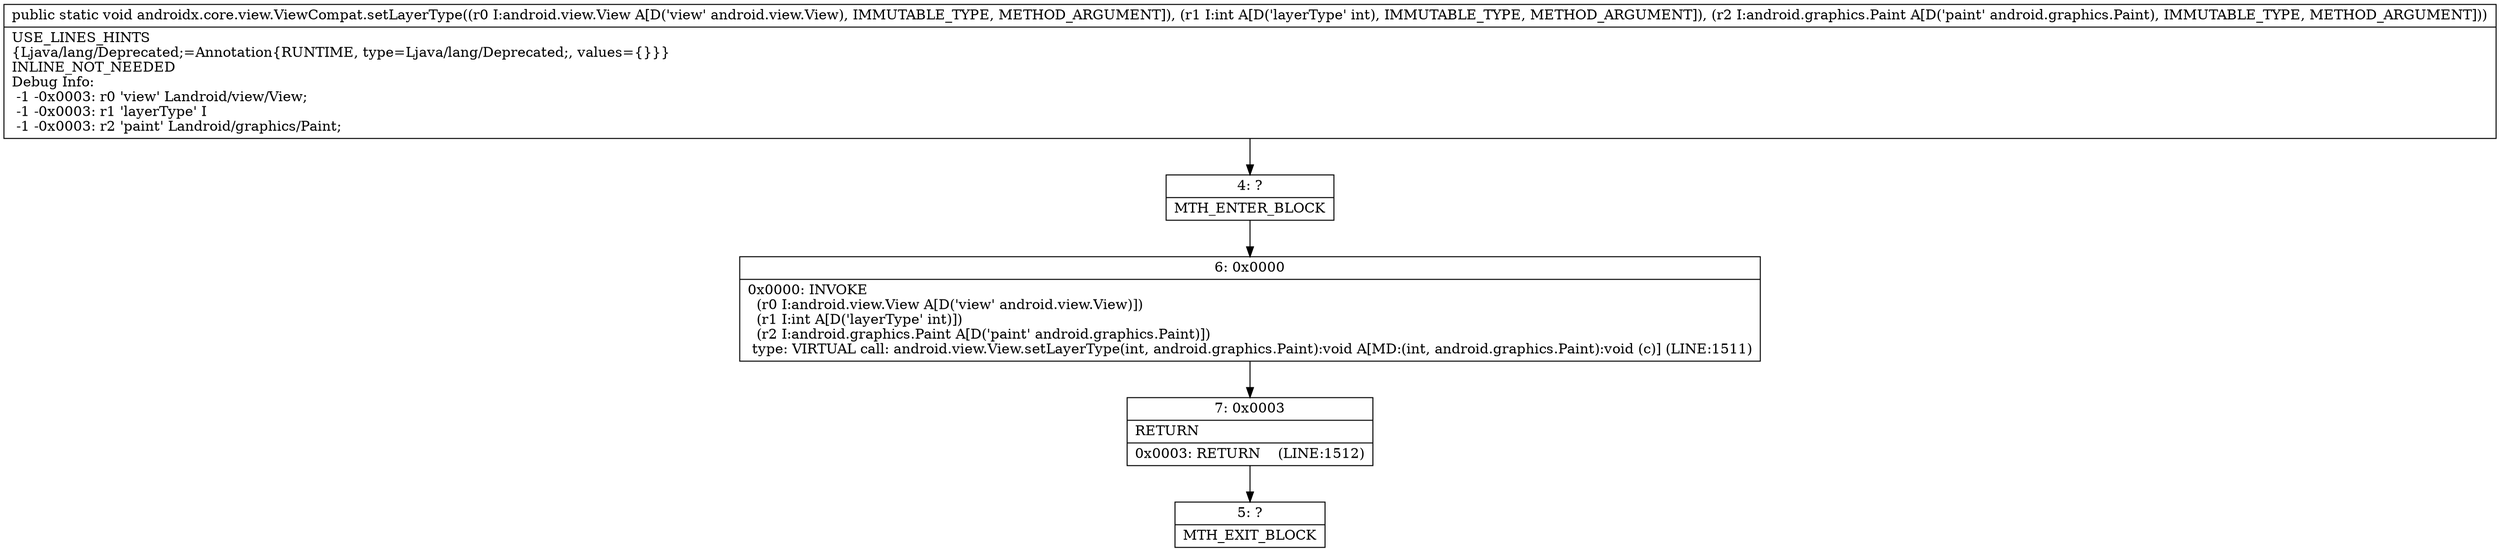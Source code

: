 digraph "CFG forandroidx.core.view.ViewCompat.setLayerType(Landroid\/view\/View;ILandroid\/graphics\/Paint;)V" {
Node_4 [shape=record,label="{4\:\ ?|MTH_ENTER_BLOCK\l}"];
Node_6 [shape=record,label="{6\:\ 0x0000|0x0000: INVOKE  \l  (r0 I:android.view.View A[D('view' android.view.View)])\l  (r1 I:int A[D('layerType' int)])\l  (r2 I:android.graphics.Paint A[D('paint' android.graphics.Paint)])\l type: VIRTUAL call: android.view.View.setLayerType(int, android.graphics.Paint):void A[MD:(int, android.graphics.Paint):void (c)] (LINE:1511)\l}"];
Node_7 [shape=record,label="{7\:\ 0x0003|RETURN\l|0x0003: RETURN    (LINE:1512)\l}"];
Node_5 [shape=record,label="{5\:\ ?|MTH_EXIT_BLOCK\l}"];
MethodNode[shape=record,label="{public static void androidx.core.view.ViewCompat.setLayerType((r0 I:android.view.View A[D('view' android.view.View), IMMUTABLE_TYPE, METHOD_ARGUMENT]), (r1 I:int A[D('layerType' int), IMMUTABLE_TYPE, METHOD_ARGUMENT]), (r2 I:android.graphics.Paint A[D('paint' android.graphics.Paint), IMMUTABLE_TYPE, METHOD_ARGUMENT]))  | USE_LINES_HINTS\l\{Ljava\/lang\/Deprecated;=Annotation\{RUNTIME, type=Ljava\/lang\/Deprecated;, values=\{\}\}\}\lINLINE_NOT_NEEDED\lDebug Info:\l  \-1 \-0x0003: r0 'view' Landroid\/view\/View;\l  \-1 \-0x0003: r1 'layerType' I\l  \-1 \-0x0003: r2 'paint' Landroid\/graphics\/Paint;\l}"];
MethodNode -> Node_4;Node_4 -> Node_6;
Node_6 -> Node_7;
Node_7 -> Node_5;
}

